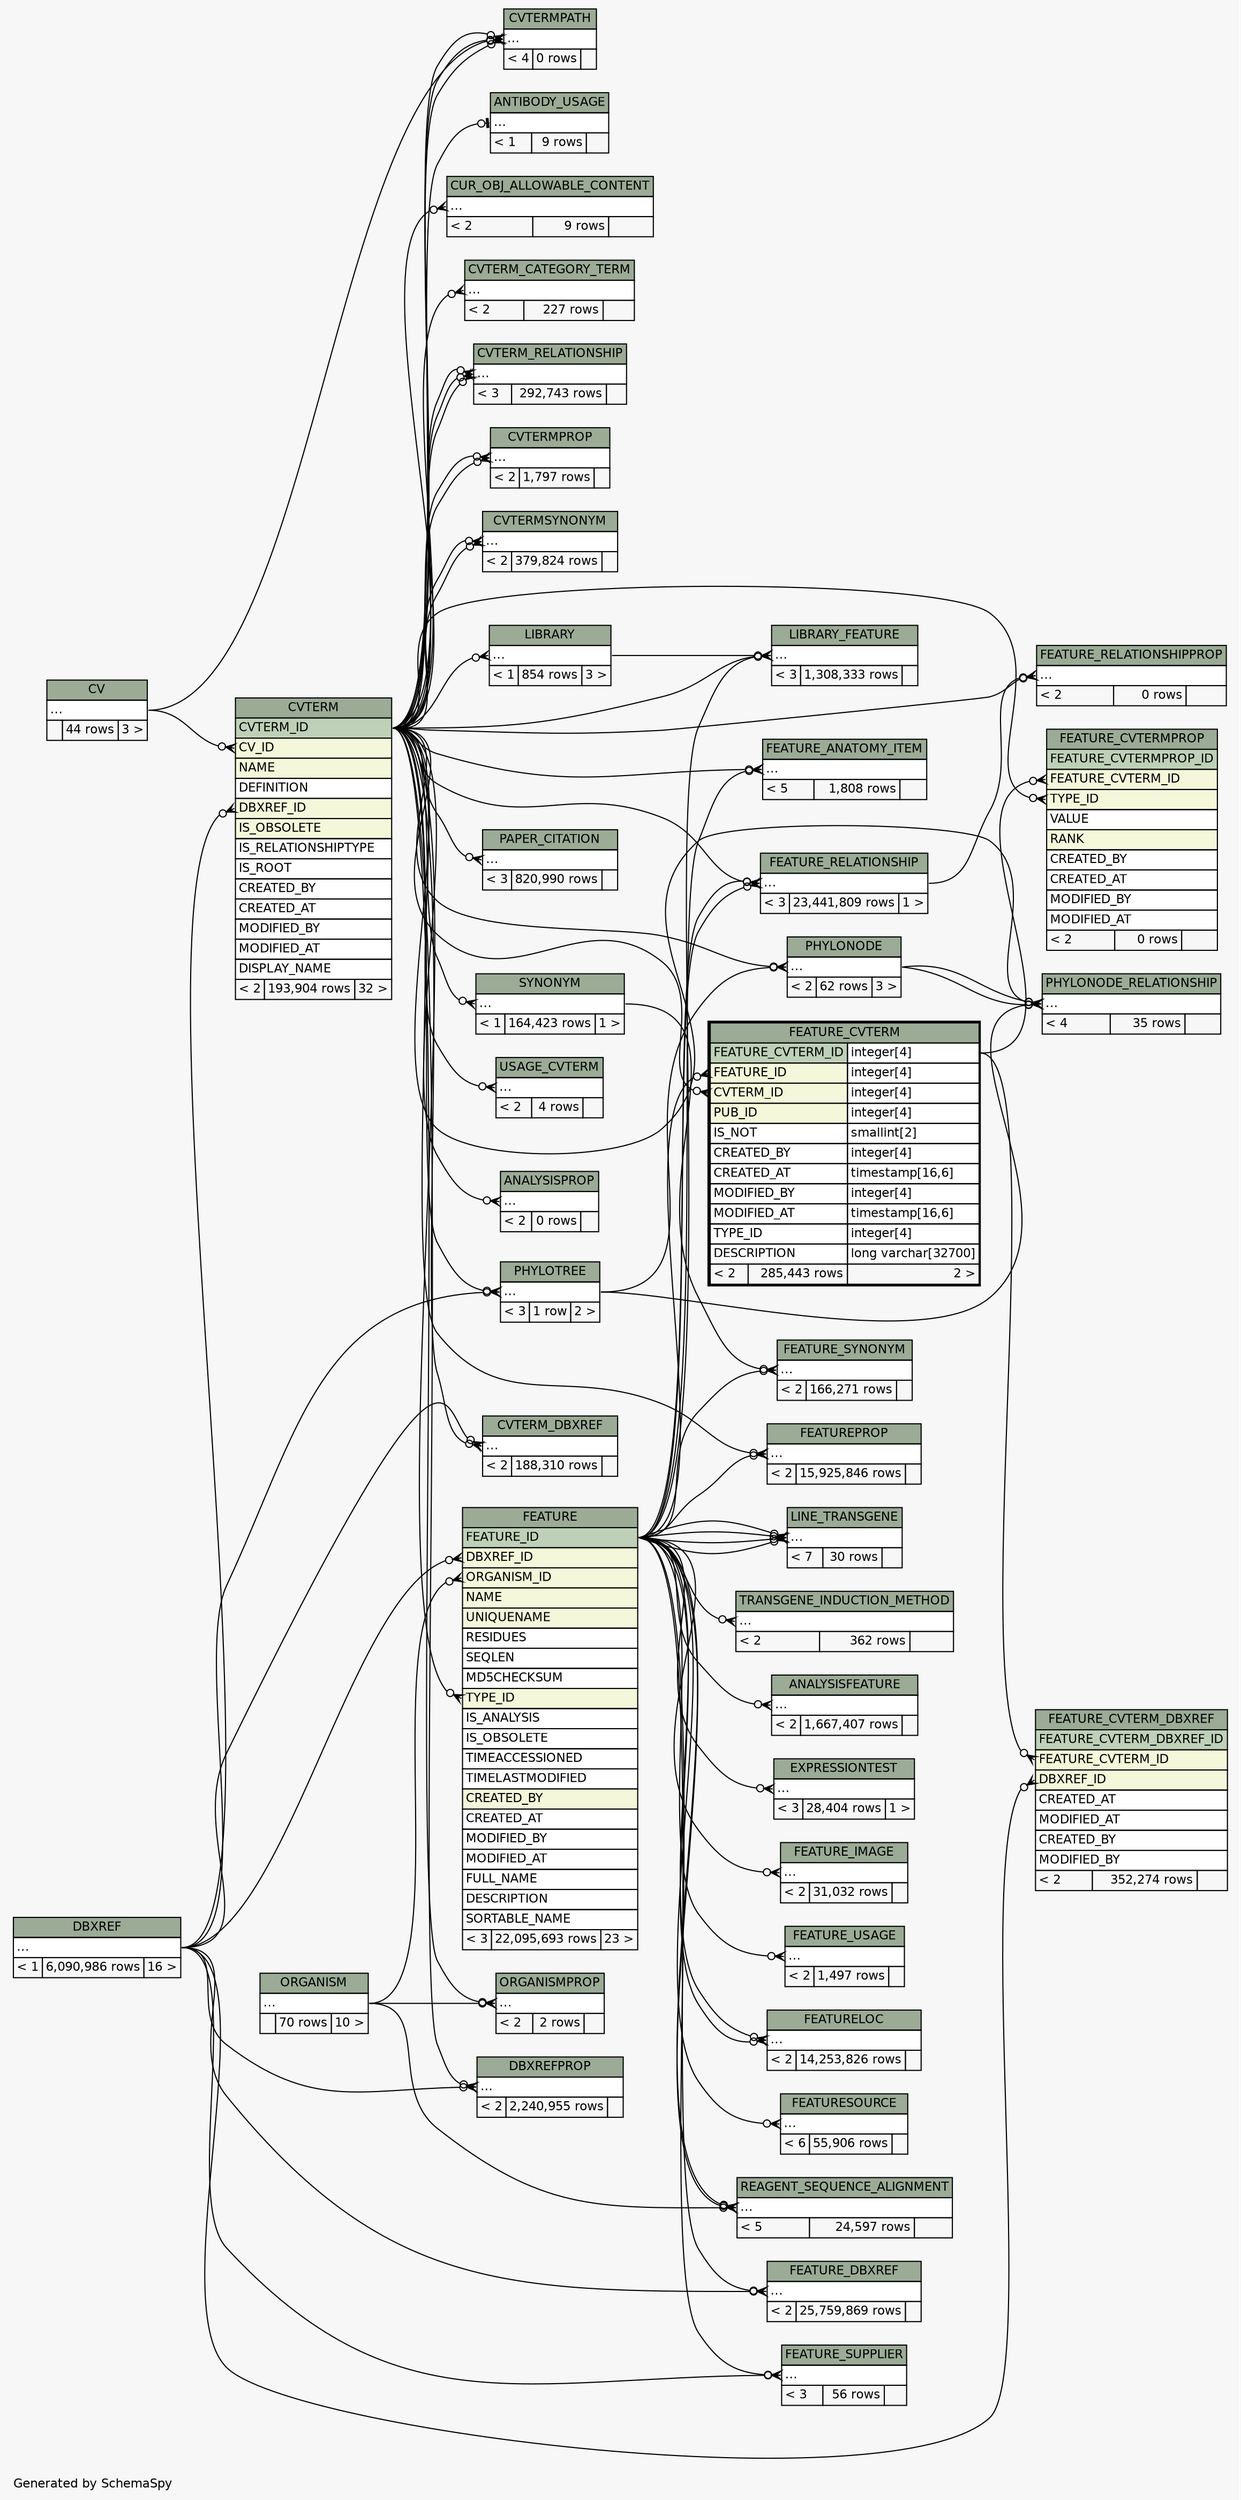 // dot 2.38.0 on Windows 10 10.0
// SchemaSpy rev Unknown
digraph "twoDegreesRelationshipsDiagram" {
  graph [
    rankdir="RL"
    bgcolor="#f7f7f7"
    label="\nGenerated by SchemaSpy"
    labeljust="l"
    nodesep="0.18"
    ranksep="0.46"
    fontname="Helvetica"
    fontsize="11"
  ];
  node [
    fontname="Helvetica"
    fontsize="11"
    shape="plaintext"
  ];
  edge [
    arrowsize="0.8"
  ];
  "ANALYSISFEATURE":"elipses":w -> "FEATURE":"FEATURE_ID":e [arrowhead=none dir=back arrowtail=crowodot];
  "ANALYSISPROP":"elipses":w -> "CVTERM":"CVTERM_ID":e [arrowhead=none dir=back arrowtail=crowodot];
  "ANTIBODY_USAGE":"elipses":w -> "CVTERM":"CVTERM_ID":e [arrowhead=none dir=back arrowtail=teeodot];
  "CUR_OBJ_ALLOWABLE_CONTENT":"elipses":w -> "CVTERM":"CVTERM_ID":e [arrowhead=none dir=back arrowtail=crowodot];
  "CVTERM":"CV_ID":w -> "CV":"elipses":e [arrowhead=none dir=back arrowtail=crowodot];
  "CVTERM":"DBXREF_ID":w -> "DBXREF":"elipses":e [arrowhead=none dir=back arrowtail=crowodot];
  "CVTERM_CATEGORY_TERM":"elipses":w -> "CVTERM":"CVTERM_ID":e [arrowhead=none dir=back arrowtail=crowodot];
  "CVTERM_DBXREF":"elipses":w -> "CVTERM":"CVTERM_ID":e [arrowhead=none dir=back arrowtail=crowodot];
  "CVTERM_DBXREF":"elipses":w -> "DBXREF":"elipses":e [arrowhead=none dir=back arrowtail=crowodot];
  "CVTERM_RELATIONSHIP":"elipses":w -> "CVTERM":"CVTERM_ID":e [arrowhead=none dir=back arrowtail=crowodot];
  "CVTERM_RELATIONSHIP":"elipses":w -> "CVTERM":"CVTERM_ID":e [arrowhead=none dir=back arrowtail=crowodot];
  "CVTERM_RELATIONSHIP":"elipses":w -> "CVTERM":"CVTERM_ID":e [arrowhead=none dir=back arrowtail=crowodot];
  "CVTERMPATH":"elipses":w -> "CV":"elipses":e [arrowhead=none dir=back arrowtail=crowodot];
  "CVTERMPATH":"elipses":w -> "CVTERM":"CVTERM_ID":e [arrowhead=none dir=back arrowtail=crowodot];
  "CVTERMPATH":"elipses":w -> "CVTERM":"CVTERM_ID":e [arrowhead=none dir=back arrowtail=crowodot];
  "CVTERMPATH":"elipses":w -> "CVTERM":"CVTERM_ID":e [arrowhead=none dir=back arrowtail=crowodot];
  "CVTERMPROP":"elipses":w -> "CVTERM":"CVTERM_ID":e [arrowhead=none dir=back arrowtail=crowodot];
  "CVTERMPROP":"elipses":w -> "CVTERM":"CVTERM_ID":e [arrowhead=none dir=back arrowtail=crowodot];
  "CVTERMSYNONYM":"elipses":w -> "CVTERM":"CVTERM_ID":e [arrowhead=none dir=back arrowtail=crowodot];
  "CVTERMSYNONYM":"elipses":w -> "CVTERM":"CVTERM_ID":e [arrowhead=none dir=back arrowtail=crowodot];
  "DBXREFPROP":"elipses":w -> "DBXREF":"elipses":e [arrowhead=none dir=back arrowtail=crowodot];
  "DBXREFPROP":"elipses":w -> "CVTERM":"CVTERM_ID":e [arrowhead=none dir=back arrowtail=crowodot];
  "EXPRESSIONTEST":"elipses":w -> "FEATURE":"FEATURE_ID":e [arrowhead=none dir=back arrowtail=crowodot];
  "FEATURE":"DBXREF_ID":w -> "DBXREF":"elipses":e [arrowhead=none dir=back arrowtail=crowodot];
  "FEATURE":"ORGANISM_ID":w -> "ORGANISM":"elipses":e [arrowhead=none dir=back arrowtail=crowodot];
  "FEATURE":"TYPE_ID":w -> "CVTERM":"CVTERM_ID":e [arrowhead=none dir=back arrowtail=crowodot];
  "FEATURE_ANATOMY_ITEM":"elipses":w -> "FEATURE":"FEATURE_ID":e [arrowhead=none dir=back arrowtail=crowodot];
  "FEATURE_ANATOMY_ITEM":"elipses":w -> "CVTERM":"CVTERM_ID":e [arrowhead=none dir=back arrowtail=crowodot];
  "FEATURE_CVTERM":"CVTERM_ID":w -> "CVTERM":"CVTERM_ID":e [arrowhead=none dir=back arrowtail=crowodot];
  "FEATURE_CVTERM":"FEATURE_ID":w -> "FEATURE":"FEATURE_ID":e [arrowhead=none dir=back arrowtail=crowodot];
  "FEATURE_CVTERM_DBXREF":"DBXREF_ID":w -> "DBXREF":"elipses":e [arrowhead=none dir=back arrowtail=crowodot];
  "FEATURE_CVTERM_DBXREF":"FEATURE_CVTERM_ID":w -> "FEATURE_CVTERM":"FEATURE_CVTERM_ID.type":e [arrowhead=none dir=back arrowtail=crowodot];
  "FEATURE_CVTERMPROP":"FEATURE_CVTERM_ID":w -> "FEATURE_CVTERM":"FEATURE_CVTERM_ID.type":e [arrowhead=none dir=back arrowtail=crowodot];
  "FEATURE_CVTERMPROP":"TYPE_ID":w -> "CVTERM":"CVTERM_ID":e [arrowhead=none dir=back arrowtail=crowodot];
  "FEATURE_DBXREF":"elipses":w -> "DBXREF":"elipses":e [arrowhead=none dir=back arrowtail=crowodot];
  "FEATURE_DBXREF":"elipses":w -> "FEATURE":"FEATURE_ID":e [arrowhead=none dir=back arrowtail=crowodot];
  "FEATURE_IMAGE":"elipses":w -> "FEATURE":"FEATURE_ID":e [arrowhead=none dir=back arrowtail=crowodot];
  "FEATURE_RELATIONSHIP":"elipses":w -> "FEATURE":"FEATURE_ID":e [arrowhead=none dir=back arrowtail=crowodot];
  "FEATURE_RELATIONSHIP":"elipses":w -> "FEATURE":"FEATURE_ID":e [arrowhead=none dir=back arrowtail=crowodot];
  "FEATURE_RELATIONSHIP":"elipses":w -> "CVTERM":"CVTERM_ID":e [arrowhead=none dir=back arrowtail=crowodot];
  "FEATURE_RELATIONSHIPPROP":"elipses":w -> "FEATURE_RELATIONSHIP":"elipses":e [arrowhead=none dir=back arrowtail=crowodot];
  "FEATURE_RELATIONSHIPPROP":"elipses":w -> "CVTERM":"CVTERM_ID":e [arrowhead=none dir=back arrowtail=crowodot];
  "FEATURE_SUPPLIER":"elipses":w -> "DBXREF":"elipses":e [arrowhead=none dir=back arrowtail=crowodot];
  "FEATURE_SUPPLIER":"elipses":w -> "FEATURE":"FEATURE_ID":e [arrowhead=none dir=back arrowtail=crowodot];
  "FEATURE_SYNONYM":"elipses":w -> "FEATURE":"FEATURE_ID":e [arrowhead=none dir=back arrowtail=crowodot];
  "FEATURE_SYNONYM":"elipses":w -> "SYNONYM":"elipses":e [arrowhead=none dir=back arrowtail=crowodot];
  "FEATURE_USAGE":"elipses":w -> "FEATURE":"FEATURE_ID":e [arrowhead=none dir=back arrowtail=crowodot];
  "FEATURELOC":"elipses":w -> "FEATURE":"FEATURE_ID":e [arrowhead=none dir=back arrowtail=crowodot];
  "FEATURELOC":"elipses":w -> "FEATURE":"FEATURE_ID":e [arrowhead=none dir=back arrowtail=crowodot];
  "FEATUREPROP":"elipses":w -> "FEATURE":"FEATURE_ID":e [arrowhead=none dir=back arrowtail=crowodot];
  "FEATUREPROP":"elipses":w -> "CVTERM":"CVTERM_ID":e [arrowhead=none dir=back arrowtail=crowodot];
  "FEATURESOURCE":"elipses":w -> "FEATURE":"FEATURE_ID":e [arrowhead=none dir=back arrowtail=crowodot];
  "LIBRARY":"elipses":w -> "CVTERM":"CVTERM_ID":e [arrowhead=none dir=back arrowtail=crowodot];
  "LIBRARY_FEATURE":"elipses":w -> "FEATURE":"FEATURE_ID":e [arrowhead=none dir=back arrowtail=crowodot];
  "LIBRARY_FEATURE":"elipses":w -> "LIBRARY":"elipses":e [arrowhead=none dir=back arrowtail=crowodot];
  "LIBRARY_FEATURE":"elipses":w -> "CVTERM":"CVTERM_ID":e [arrowhead=none dir=back arrowtail=crowodot];
  "LINE_TRANSGENE":"elipses":w -> "FEATURE":"FEATURE_ID":e [arrowhead=none dir=back arrowtail=crowodot];
  "LINE_TRANSGENE":"elipses":w -> "FEATURE":"FEATURE_ID":e [arrowhead=none dir=back arrowtail=crowodot];
  "LINE_TRANSGENE":"elipses":w -> "FEATURE":"FEATURE_ID":e [arrowhead=none dir=back arrowtail=crowodot];
  "LINE_TRANSGENE":"elipses":w -> "FEATURE":"FEATURE_ID":e [arrowhead=none dir=back arrowtail=crowodot];
  "ORGANISMPROP":"elipses":w -> "ORGANISM":"elipses":e [arrowhead=none dir=back arrowtail=crowodot];
  "ORGANISMPROP":"elipses":w -> "CVTERM":"CVTERM_ID":e [arrowhead=none dir=back arrowtail=crowodot];
  "PAPER_CITATION":"elipses":w -> "CVTERM":"CVTERM_ID":e [arrowhead=none dir=back arrowtail=crowodot];
  "PHYLONODE":"elipses":w -> "PHYLOTREE":"elipses":e [arrowhead=none dir=back arrowtail=crowodot];
  "PHYLONODE":"elipses":w -> "CVTERM":"CVTERM_ID":e [arrowhead=none dir=back arrowtail=crowodot];
  "PHYLONODE_RELATIONSHIP":"elipses":w -> "PHYLONODE":"elipses":e [arrowhead=none dir=back arrowtail=crowodot];
  "PHYLONODE_RELATIONSHIP":"elipses":w -> "PHYLOTREE":"elipses":e [arrowhead=none dir=back arrowtail=crowodot];
  "PHYLONODE_RELATIONSHIP":"elipses":w -> "PHYLONODE":"elipses":e [arrowhead=none dir=back arrowtail=crowodot];
  "PHYLONODE_RELATIONSHIP":"elipses":w -> "CVTERM":"CVTERM_ID":e [arrowhead=none dir=back arrowtail=crowodot];
  "PHYLOTREE":"elipses":w -> "DBXREF":"elipses":e [arrowhead=none dir=back arrowtail=crowodot];
  "PHYLOTREE":"elipses":w -> "CVTERM":"CVTERM_ID":e [arrowhead=none dir=back arrowtail=crowodot];
  "REAGENT_SEQUENCE_ALIGNMENT":"elipses":w -> "FEATURE":"FEATURE_ID":e [arrowhead=none dir=back arrowtail=crowodot];
  "REAGENT_SEQUENCE_ALIGNMENT":"elipses":w -> "FEATURE":"FEATURE_ID":e [arrowhead=none dir=back arrowtail=crowodot];
  "REAGENT_SEQUENCE_ALIGNMENT":"elipses":w -> "ORGANISM":"elipses":e [arrowhead=none dir=back arrowtail=crowodot];
  "SYNONYM":"elipses":w -> "CVTERM":"CVTERM_ID":e [arrowhead=none dir=back arrowtail=crowodot];
  "TRANSGENE_INDUCTION_METHOD":"elipses":w -> "FEATURE":"FEATURE_ID":e [arrowhead=none dir=back arrowtail=crowodot];
  "USAGE_CVTERM":"elipses":w -> "CVTERM":"CVTERM_ID":e [arrowhead=none dir=back arrowtail=crowodot];
  "ANALYSISFEATURE" [
    label=<
    <TABLE BORDER="0" CELLBORDER="1" CELLSPACING="0" BGCOLOR="#ffffff">
      <TR><TD COLSPAN="3" BGCOLOR="#9bab96" ALIGN="CENTER">ANALYSISFEATURE</TD></TR>
      <TR><TD PORT="elipses" COLSPAN="3" ALIGN="LEFT">...</TD></TR>
      <TR><TD ALIGN="LEFT" BGCOLOR="#f7f7f7">&lt; 2</TD><TD ALIGN="RIGHT" BGCOLOR="#f7f7f7">1,667,407 rows</TD><TD ALIGN="RIGHT" BGCOLOR="#f7f7f7">  </TD></TR>
    </TABLE>>
    URL="ANALYSISFEATURE.html"
    tooltip="ANALYSISFEATURE"
  ];
  "ANALYSISPROP" [
    label=<
    <TABLE BORDER="0" CELLBORDER="1" CELLSPACING="0" BGCOLOR="#ffffff">
      <TR><TD COLSPAN="3" BGCOLOR="#9bab96" ALIGN="CENTER">ANALYSISPROP</TD></TR>
      <TR><TD PORT="elipses" COLSPAN="3" ALIGN="LEFT">...</TD></TR>
      <TR><TD ALIGN="LEFT" BGCOLOR="#f7f7f7">&lt; 2</TD><TD ALIGN="RIGHT" BGCOLOR="#f7f7f7">0 rows</TD><TD ALIGN="RIGHT" BGCOLOR="#f7f7f7">  </TD></TR>
    </TABLE>>
    URL="ANALYSISPROP.html"
    tooltip="ANALYSISPROP"
  ];
  "ANTIBODY_USAGE" [
    label=<
    <TABLE BORDER="0" CELLBORDER="1" CELLSPACING="0" BGCOLOR="#ffffff">
      <TR><TD COLSPAN="3" BGCOLOR="#9bab96" ALIGN="CENTER">ANTIBODY_USAGE</TD></TR>
      <TR><TD PORT="elipses" COLSPAN="3" ALIGN="LEFT">...</TD></TR>
      <TR><TD ALIGN="LEFT" BGCOLOR="#f7f7f7">&lt; 1</TD><TD ALIGN="RIGHT" BGCOLOR="#f7f7f7">9 rows</TD><TD ALIGN="RIGHT" BGCOLOR="#f7f7f7">  </TD></TR>
    </TABLE>>
    URL="ANTIBODY_USAGE.html"
    tooltip="ANTIBODY_USAGE"
  ];
  "CUR_OBJ_ALLOWABLE_CONTENT" [
    label=<
    <TABLE BORDER="0" CELLBORDER="1" CELLSPACING="0" BGCOLOR="#ffffff">
      <TR><TD COLSPAN="3" BGCOLOR="#9bab96" ALIGN="CENTER">CUR_OBJ_ALLOWABLE_CONTENT</TD></TR>
      <TR><TD PORT="elipses" COLSPAN="3" ALIGN="LEFT">...</TD></TR>
      <TR><TD ALIGN="LEFT" BGCOLOR="#f7f7f7">&lt; 2</TD><TD ALIGN="RIGHT" BGCOLOR="#f7f7f7">9 rows</TD><TD ALIGN="RIGHT" BGCOLOR="#f7f7f7">  </TD></TR>
    </TABLE>>
    URL="CUR_OBJ_ALLOWABLE_CONTENT.html"
    tooltip="CUR_OBJ_ALLOWABLE_CONTENT"
  ];
  "CV" [
    label=<
    <TABLE BORDER="0" CELLBORDER="1" CELLSPACING="0" BGCOLOR="#ffffff">
      <TR><TD COLSPAN="3" BGCOLOR="#9bab96" ALIGN="CENTER">CV</TD></TR>
      <TR><TD PORT="elipses" COLSPAN="3" ALIGN="LEFT">...</TD></TR>
      <TR><TD ALIGN="LEFT" BGCOLOR="#f7f7f7">  </TD><TD ALIGN="RIGHT" BGCOLOR="#f7f7f7">44 rows</TD><TD ALIGN="RIGHT" BGCOLOR="#f7f7f7">3 &gt;</TD></TR>
    </TABLE>>
    URL="CV.html"
    tooltip="CV"
  ];
  "CVTERM" [
    label=<
    <TABLE BORDER="0" CELLBORDER="1" CELLSPACING="0" BGCOLOR="#ffffff">
      <TR><TD COLSPAN="3" BGCOLOR="#9bab96" ALIGN="CENTER">CVTERM</TD></TR>
      <TR><TD PORT="CVTERM_ID" COLSPAN="3" BGCOLOR="#bed1b8" ALIGN="LEFT">CVTERM_ID</TD></TR>
      <TR><TD PORT="CV_ID" COLSPAN="3" BGCOLOR="#f4f7da" ALIGN="LEFT">CV_ID</TD></TR>
      <TR><TD PORT="NAME" COLSPAN="3" BGCOLOR="#f4f7da" ALIGN="LEFT">NAME</TD></TR>
      <TR><TD PORT="DEFINITION" COLSPAN="3" ALIGN="LEFT">DEFINITION</TD></TR>
      <TR><TD PORT="DBXREF_ID" COLSPAN="3" BGCOLOR="#f4f7da" ALIGN="LEFT">DBXREF_ID</TD></TR>
      <TR><TD PORT="IS_OBSOLETE" COLSPAN="3" BGCOLOR="#f4f7da" ALIGN="LEFT">IS_OBSOLETE</TD></TR>
      <TR><TD PORT="IS_RELATIONSHIPTYPE" COLSPAN="3" ALIGN="LEFT">IS_RELATIONSHIPTYPE</TD></TR>
      <TR><TD PORT="IS_ROOT" COLSPAN="3" ALIGN="LEFT">IS_ROOT</TD></TR>
      <TR><TD PORT="CREATED_BY" COLSPAN="3" ALIGN="LEFT">CREATED_BY</TD></TR>
      <TR><TD PORT="CREATED_AT" COLSPAN="3" ALIGN="LEFT">CREATED_AT</TD></TR>
      <TR><TD PORT="MODIFIED_BY" COLSPAN="3" ALIGN="LEFT">MODIFIED_BY</TD></TR>
      <TR><TD PORT="MODIFIED_AT" COLSPAN="3" ALIGN="LEFT">MODIFIED_AT</TD></TR>
      <TR><TD PORT="DISPLAY_NAME" COLSPAN="3" ALIGN="LEFT">DISPLAY_NAME</TD></TR>
      <TR><TD ALIGN="LEFT" BGCOLOR="#f7f7f7">&lt; 2</TD><TD ALIGN="RIGHT" BGCOLOR="#f7f7f7">193,904 rows</TD><TD ALIGN="RIGHT" BGCOLOR="#f7f7f7">32 &gt;</TD></TR>
    </TABLE>>
    URL="CVTERM.html"
    tooltip="CVTERM"
  ];
  "CVTERM_CATEGORY_TERM" [
    label=<
    <TABLE BORDER="0" CELLBORDER="1" CELLSPACING="0" BGCOLOR="#ffffff">
      <TR><TD COLSPAN="3" BGCOLOR="#9bab96" ALIGN="CENTER">CVTERM_CATEGORY_TERM</TD></TR>
      <TR><TD PORT="elipses" COLSPAN="3" ALIGN="LEFT">...</TD></TR>
      <TR><TD ALIGN="LEFT" BGCOLOR="#f7f7f7">&lt; 2</TD><TD ALIGN="RIGHT" BGCOLOR="#f7f7f7">227 rows</TD><TD ALIGN="RIGHT" BGCOLOR="#f7f7f7">  </TD></TR>
    </TABLE>>
    URL="CVTERM_CATEGORY_TERM.html"
    tooltip="CVTERM_CATEGORY_TERM"
  ];
  "CVTERM_DBXREF" [
    label=<
    <TABLE BORDER="0" CELLBORDER="1" CELLSPACING="0" BGCOLOR="#ffffff">
      <TR><TD COLSPAN="3" BGCOLOR="#9bab96" ALIGN="CENTER">CVTERM_DBXREF</TD></TR>
      <TR><TD PORT="elipses" COLSPAN="3" ALIGN="LEFT">...</TD></TR>
      <TR><TD ALIGN="LEFT" BGCOLOR="#f7f7f7">&lt; 2</TD><TD ALIGN="RIGHT" BGCOLOR="#f7f7f7">188,310 rows</TD><TD ALIGN="RIGHT" BGCOLOR="#f7f7f7">  </TD></TR>
    </TABLE>>
    URL="CVTERM_DBXREF.html"
    tooltip="CVTERM_DBXREF"
  ];
  "CVTERM_RELATIONSHIP" [
    label=<
    <TABLE BORDER="0" CELLBORDER="1" CELLSPACING="0" BGCOLOR="#ffffff">
      <TR><TD COLSPAN="3" BGCOLOR="#9bab96" ALIGN="CENTER">CVTERM_RELATIONSHIP</TD></TR>
      <TR><TD PORT="elipses" COLSPAN="3" ALIGN="LEFT">...</TD></TR>
      <TR><TD ALIGN="LEFT" BGCOLOR="#f7f7f7">&lt; 3</TD><TD ALIGN="RIGHT" BGCOLOR="#f7f7f7">292,743 rows</TD><TD ALIGN="RIGHT" BGCOLOR="#f7f7f7">  </TD></TR>
    </TABLE>>
    URL="CVTERM_RELATIONSHIP.html"
    tooltip="CVTERM_RELATIONSHIP"
  ];
  "CVTERMPATH" [
    label=<
    <TABLE BORDER="0" CELLBORDER="1" CELLSPACING="0" BGCOLOR="#ffffff">
      <TR><TD COLSPAN="3" BGCOLOR="#9bab96" ALIGN="CENTER">CVTERMPATH</TD></TR>
      <TR><TD PORT="elipses" COLSPAN="3" ALIGN="LEFT">...</TD></TR>
      <TR><TD ALIGN="LEFT" BGCOLOR="#f7f7f7">&lt; 4</TD><TD ALIGN="RIGHT" BGCOLOR="#f7f7f7">0 rows</TD><TD ALIGN="RIGHT" BGCOLOR="#f7f7f7">  </TD></TR>
    </TABLE>>
    URL="CVTERMPATH.html"
    tooltip="CVTERMPATH"
  ];
  "CVTERMPROP" [
    label=<
    <TABLE BORDER="0" CELLBORDER="1" CELLSPACING="0" BGCOLOR="#ffffff">
      <TR><TD COLSPAN="3" BGCOLOR="#9bab96" ALIGN="CENTER">CVTERMPROP</TD></TR>
      <TR><TD PORT="elipses" COLSPAN="3" ALIGN="LEFT">...</TD></TR>
      <TR><TD ALIGN="LEFT" BGCOLOR="#f7f7f7">&lt; 2</TD><TD ALIGN="RIGHT" BGCOLOR="#f7f7f7">1,797 rows</TD><TD ALIGN="RIGHT" BGCOLOR="#f7f7f7">  </TD></TR>
    </TABLE>>
    URL="CVTERMPROP.html"
    tooltip="CVTERMPROP"
  ];
  "CVTERMSYNONYM" [
    label=<
    <TABLE BORDER="0" CELLBORDER="1" CELLSPACING="0" BGCOLOR="#ffffff">
      <TR><TD COLSPAN="3" BGCOLOR="#9bab96" ALIGN="CENTER">CVTERMSYNONYM</TD></TR>
      <TR><TD PORT="elipses" COLSPAN="3" ALIGN="LEFT">...</TD></TR>
      <TR><TD ALIGN="LEFT" BGCOLOR="#f7f7f7">&lt; 2</TD><TD ALIGN="RIGHT" BGCOLOR="#f7f7f7">379,824 rows</TD><TD ALIGN="RIGHT" BGCOLOR="#f7f7f7">  </TD></TR>
    </TABLE>>
    URL="CVTERMSYNONYM.html"
    tooltip="CVTERMSYNONYM"
  ];
  "DBXREF" [
    label=<
    <TABLE BORDER="0" CELLBORDER="1" CELLSPACING="0" BGCOLOR="#ffffff">
      <TR><TD COLSPAN="3" BGCOLOR="#9bab96" ALIGN="CENTER">DBXREF</TD></TR>
      <TR><TD PORT="elipses" COLSPAN="3" ALIGN="LEFT">...</TD></TR>
      <TR><TD ALIGN="LEFT" BGCOLOR="#f7f7f7">&lt; 1</TD><TD ALIGN="RIGHT" BGCOLOR="#f7f7f7">6,090,986 rows</TD><TD ALIGN="RIGHT" BGCOLOR="#f7f7f7">16 &gt;</TD></TR>
    </TABLE>>
    URL="DBXREF.html"
    tooltip="DBXREF"
  ];
  "DBXREFPROP" [
    label=<
    <TABLE BORDER="0" CELLBORDER="1" CELLSPACING="0" BGCOLOR="#ffffff">
      <TR><TD COLSPAN="3" BGCOLOR="#9bab96" ALIGN="CENTER">DBXREFPROP</TD></TR>
      <TR><TD PORT="elipses" COLSPAN="3" ALIGN="LEFT">...</TD></TR>
      <TR><TD ALIGN="LEFT" BGCOLOR="#f7f7f7">&lt; 2</TD><TD ALIGN="RIGHT" BGCOLOR="#f7f7f7">2,240,955 rows</TD><TD ALIGN="RIGHT" BGCOLOR="#f7f7f7">  </TD></TR>
    </TABLE>>
    URL="DBXREFPROP.html"
    tooltip="DBXREFPROP"
  ];
  "EXPRESSIONTEST" [
    label=<
    <TABLE BORDER="0" CELLBORDER="1" CELLSPACING="0" BGCOLOR="#ffffff">
      <TR><TD COLSPAN="3" BGCOLOR="#9bab96" ALIGN="CENTER">EXPRESSIONTEST</TD></TR>
      <TR><TD PORT="elipses" COLSPAN="3" ALIGN="LEFT">...</TD></TR>
      <TR><TD ALIGN="LEFT" BGCOLOR="#f7f7f7">&lt; 3</TD><TD ALIGN="RIGHT" BGCOLOR="#f7f7f7">28,404 rows</TD><TD ALIGN="RIGHT" BGCOLOR="#f7f7f7">1 &gt;</TD></TR>
    </TABLE>>
    URL="EXPRESSIONTEST.html"
    tooltip="EXPRESSIONTEST"
  ];
  "FEATURE" [
    label=<
    <TABLE BORDER="0" CELLBORDER="1" CELLSPACING="0" BGCOLOR="#ffffff">
      <TR><TD COLSPAN="3" BGCOLOR="#9bab96" ALIGN="CENTER">FEATURE</TD></TR>
      <TR><TD PORT="FEATURE_ID" COLSPAN="3" BGCOLOR="#bed1b8" ALIGN="LEFT">FEATURE_ID</TD></TR>
      <TR><TD PORT="DBXREF_ID" COLSPAN="3" BGCOLOR="#f4f7da" ALIGN="LEFT">DBXREF_ID</TD></TR>
      <TR><TD PORT="ORGANISM_ID" COLSPAN="3" BGCOLOR="#f4f7da" ALIGN="LEFT">ORGANISM_ID</TD></TR>
      <TR><TD PORT="NAME" COLSPAN="3" BGCOLOR="#f4f7da" ALIGN="LEFT">NAME</TD></TR>
      <TR><TD PORT="UNIQUENAME" COLSPAN="3" BGCOLOR="#f4f7da" ALIGN="LEFT">UNIQUENAME</TD></TR>
      <TR><TD PORT="RESIDUES" COLSPAN="3" ALIGN="LEFT">RESIDUES</TD></TR>
      <TR><TD PORT="SEQLEN" COLSPAN="3" ALIGN="LEFT">SEQLEN</TD></TR>
      <TR><TD PORT="MD5CHECKSUM" COLSPAN="3" ALIGN="LEFT">MD5CHECKSUM</TD></TR>
      <TR><TD PORT="TYPE_ID" COLSPAN="3" BGCOLOR="#f4f7da" ALIGN="LEFT">TYPE_ID</TD></TR>
      <TR><TD PORT="IS_ANALYSIS" COLSPAN="3" ALIGN="LEFT">IS_ANALYSIS</TD></TR>
      <TR><TD PORT="IS_OBSOLETE" COLSPAN="3" ALIGN="LEFT">IS_OBSOLETE</TD></TR>
      <TR><TD PORT="TIMEACCESSIONED" COLSPAN="3" ALIGN="LEFT">TIMEACCESSIONED</TD></TR>
      <TR><TD PORT="TIMELASTMODIFIED" COLSPAN="3" ALIGN="LEFT">TIMELASTMODIFIED</TD></TR>
      <TR><TD PORT="CREATED_BY" COLSPAN="3" BGCOLOR="#f4f7da" ALIGN="LEFT">CREATED_BY</TD></TR>
      <TR><TD PORT="CREATED_AT" COLSPAN="3" ALIGN="LEFT">CREATED_AT</TD></TR>
      <TR><TD PORT="MODIFIED_BY" COLSPAN="3" ALIGN="LEFT">MODIFIED_BY</TD></TR>
      <TR><TD PORT="MODIFIED_AT" COLSPAN="3" ALIGN="LEFT">MODIFIED_AT</TD></TR>
      <TR><TD PORT="FULL_NAME" COLSPAN="3" ALIGN="LEFT">FULL_NAME</TD></TR>
      <TR><TD PORT="DESCRIPTION" COLSPAN="3" ALIGN="LEFT">DESCRIPTION</TD></TR>
      <TR><TD PORT="SORTABLE_NAME" COLSPAN="3" ALIGN="LEFT">SORTABLE_NAME</TD></TR>
      <TR><TD ALIGN="LEFT" BGCOLOR="#f7f7f7">&lt; 3</TD><TD ALIGN="RIGHT" BGCOLOR="#f7f7f7">22,095,693 rows</TD><TD ALIGN="RIGHT" BGCOLOR="#f7f7f7">23 &gt;</TD></TR>
    </TABLE>>
    URL="FEATURE.html"
    tooltip="FEATURE"
  ];
  "FEATURE_ANATOMY_ITEM" [
    label=<
    <TABLE BORDER="0" CELLBORDER="1" CELLSPACING="0" BGCOLOR="#ffffff">
      <TR><TD COLSPAN="3" BGCOLOR="#9bab96" ALIGN="CENTER">FEATURE_ANATOMY_ITEM</TD></TR>
      <TR><TD PORT="elipses" COLSPAN="3" ALIGN="LEFT">...</TD></TR>
      <TR><TD ALIGN="LEFT" BGCOLOR="#f7f7f7">&lt; 5</TD><TD ALIGN="RIGHT" BGCOLOR="#f7f7f7">1,808 rows</TD><TD ALIGN="RIGHT" BGCOLOR="#f7f7f7">  </TD></TR>
    </TABLE>>
    URL="FEATURE_ANATOMY_ITEM.html"
    tooltip="FEATURE_ANATOMY_ITEM"
  ];
  "FEATURE_CVTERM" [
    label=<
    <TABLE BORDER="2" CELLBORDER="1" CELLSPACING="0" BGCOLOR="#ffffff">
      <TR><TD COLSPAN="3" BGCOLOR="#9bab96" ALIGN="CENTER">FEATURE_CVTERM</TD></TR>
      <TR><TD PORT="FEATURE_CVTERM_ID" COLSPAN="2" BGCOLOR="#bed1b8" ALIGN="LEFT">FEATURE_CVTERM_ID</TD><TD PORT="FEATURE_CVTERM_ID.type" ALIGN="LEFT">integer[4]</TD></TR>
      <TR><TD PORT="FEATURE_ID" COLSPAN="2" BGCOLOR="#f4f7da" ALIGN="LEFT">FEATURE_ID</TD><TD PORT="FEATURE_ID.type" ALIGN="LEFT">integer[4]</TD></TR>
      <TR><TD PORT="CVTERM_ID" COLSPAN="2" BGCOLOR="#f4f7da" ALIGN="LEFT">CVTERM_ID</TD><TD PORT="CVTERM_ID.type" ALIGN="LEFT">integer[4]</TD></TR>
      <TR><TD PORT="PUB_ID" COLSPAN="2" BGCOLOR="#f4f7da" ALIGN="LEFT">PUB_ID</TD><TD PORT="PUB_ID.type" ALIGN="LEFT">integer[4]</TD></TR>
      <TR><TD PORT="IS_NOT" COLSPAN="2" ALIGN="LEFT">IS_NOT</TD><TD PORT="IS_NOT.type" ALIGN="LEFT">smallint[2]</TD></TR>
      <TR><TD PORT="CREATED_BY" COLSPAN="2" ALIGN="LEFT">CREATED_BY</TD><TD PORT="CREATED_BY.type" ALIGN="LEFT">integer[4]</TD></TR>
      <TR><TD PORT="CREATED_AT" COLSPAN="2" ALIGN="LEFT">CREATED_AT</TD><TD PORT="CREATED_AT.type" ALIGN="LEFT">timestamp[16,6]</TD></TR>
      <TR><TD PORT="MODIFIED_BY" COLSPAN="2" ALIGN="LEFT">MODIFIED_BY</TD><TD PORT="MODIFIED_BY.type" ALIGN="LEFT">integer[4]</TD></TR>
      <TR><TD PORT="MODIFIED_AT" COLSPAN="2" ALIGN="LEFT">MODIFIED_AT</TD><TD PORT="MODIFIED_AT.type" ALIGN="LEFT">timestamp[16,6]</TD></TR>
      <TR><TD PORT="TYPE_ID" COLSPAN="2" ALIGN="LEFT">TYPE_ID</TD><TD PORT="TYPE_ID.type" ALIGN="LEFT">integer[4]</TD></TR>
      <TR><TD PORT="DESCRIPTION" COLSPAN="2" ALIGN="LEFT">DESCRIPTION</TD><TD PORT="DESCRIPTION.type" ALIGN="LEFT">long varchar[32700]</TD></TR>
      <TR><TD ALIGN="LEFT" BGCOLOR="#f7f7f7">&lt; 2</TD><TD ALIGN="RIGHT" BGCOLOR="#f7f7f7">285,443 rows</TD><TD ALIGN="RIGHT" BGCOLOR="#f7f7f7">2 &gt;</TD></TR>
    </TABLE>>
    URL="FEATURE_CVTERM.html"
    tooltip="FEATURE_CVTERM"
  ];
  "FEATURE_CVTERM_DBXREF" [
    label=<
    <TABLE BORDER="0" CELLBORDER="1" CELLSPACING="0" BGCOLOR="#ffffff">
      <TR><TD COLSPAN="3" BGCOLOR="#9bab96" ALIGN="CENTER">FEATURE_CVTERM_DBXREF</TD></TR>
      <TR><TD PORT="FEATURE_CVTERM_DBXREF_ID" COLSPAN="3" BGCOLOR="#bed1b8" ALIGN="LEFT">FEATURE_CVTERM_DBXREF_ID</TD></TR>
      <TR><TD PORT="FEATURE_CVTERM_ID" COLSPAN="3" BGCOLOR="#f4f7da" ALIGN="LEFT">FEATURE_CVTERM_ID</TD></TR>
      <TR><TD PORT="DBXREF_ID" COLSPAN="3" BGCOLOR="#f4f7da" ALIGN="LEFT">DBXREF_ID</TD></TR>
      <TR><TD PORT="CREATED_AT" COLSPAN="3" ALIGN="LEFT">CREATED_AT</TD></TR>
      <TR><TD PORT="MODIFIED_AT" COLSPAN="3" ALIGN="LEFT">MODIFIED_AT</TD></TR>
      <TR><TD PORT="CREATED_BY" COLSPAN="3" ALIGN="LEFT">CREATED_BY</TD></TR>
      <TR><TD PORT="MODIFIED_BY" COLSPAN="3" ALIGN="LEFT">MODIFIED_BY</TD></TR>
      <TR><TD ALIGN="LEFT" BGCOLOR="#f7f7f7">&lt; 2</TD><TD ALIGN="RIGHT" BGCOLOR="#f7f7f7">352,274 rows</TD><TD ALIGN="RIGHT" BGCOLOR="#f7f7f7">  </TD></TR>
    </TABLE>>
    URL="FEATURE_CVTERM_DBXREF.html"
    tooltip="FEATURE_CVTERM_DBXREF"
  ];
  "FEATURE_CVTERMPROP" [
    label=<
    <TABLE BORDER="0" CELLBORDER="1" CELLSPACING="0" BGCOLOR="#ffffff">
      <TR><TD COLSPAN="3" BGCOLOR="#9bab96" ALIGN="CENTER">FEATURE_CVTERMPROP</TD></TR>
      <TR><TD PORT="FEATURE_CVTERMPROP_ID" COLSPAN="3" BGCOLOR="#bed1b8" ALIGN="LEFT">FEATURE_CVTERMPROP_ID</TD></TR>
      <TR><TD PORT="FEATURE_CVTERM_ID" COLSPAN="3" BGCOLOR="#f4f7da" ALIGN="LEFT">FEATURE_CVTERM_ID</TD></TR>
      <TR><TD PORT="TYPE_ID" COLSPAN="3" BGCOLOR="#f4f7da" ALIGN="LEFT">TYPE_ID</TD></TR>
      <TR><TD PORT="VALUE" COLSPAN="3" ALIGN="LEFT">VALUE</TD></TR>
      <TR><TD PORT="RANK" COLSPAN="3" BGCOLOR="#f4f7da" ALIGN="LEFT">RANK</TD></TR>
      <TR><TD PORT="CREATED_BY" COLSPAN="3" ALIGN="LEFT">CREATED_BY</TD></TR>
      <TR><TD PORT="CREATED_AT" COLSPAN="3" ALIGN="LEFT">CREATED_AT</TD></TR>
      <TR><TD PORT="MODIFIED_BY" COLSPAN="3" ALIGN="LEFT">MODIFIED_BY</TD></TR>
      <TR><TD PORT="MODIFIED_AT" COLSPAN="3" ALIGN="LEFT">MODIFIED_AT</TD></TR>
      <TR><TD ALIGN="LEFT" BGCOLOR="#f7f7f7">&lt; 2</TD><TD ALIGN="RIGHT" BGCOLOR="#f7f7f7">0 rows</TD><TD ALIGN="RIGHT" BGCOLOR="#f7f7f7">  </TD></TR>
    </TABLE>>
    URL="FEATURE_CVTERMPROP.html"
    tooltip="FEATURE_CVTERMPROP"
  ];
  "FEATURE_DBXREF" [
    label=<
    <TABLE BORDER="0" CELLBORDER="1" CELLSPACING="0" BGCOLOR="#ffffff">
      <TR><TD COLSPAN="3" BGCOLOR="#9bab96" ALIGN="CENTER">FEATURE_DBXREF</TD></TR>
      <TR><TD PORT="elipses" COLSPAN="3" ALIGN="LEFT">...</TD></TR>
      <TR><TD ALIGN="LEFT" BGCOLOR="#f7f7f7">&lt; 2</TD><TD ALIGN="RIGHT" BGCOLOR="#f7f7f7">25,759,869 rows</TD><TD ALIGN="RIGHT" BGCOLOR="#f7f7f7">  </TD></TR>
    </TABLE>>
    URL="FEATURE_DBXREF.html"
    tooltip="FEATURE_DBXREF"
  ];
  "FEATURE_IMAGE" [
    label=<
    <TABLE BORDER="0" CELLBORDER="1" CELLSPACING="0" BGCOLOR="#ffffff">
      <TR><TD COLSPAN="3" BGCOLOR="#9bab96" ALIGN="CENTER">FEATURE_IMAGE</TD></TR>
      <TR><TD PORT="elipses" COLSPAN="3" ALIGN="LEFT">...</TD></TR>
      <TR><TD ALIGN="LEFT" BGCOLOR="#f7f7f7">&lt; 2</TD><TD ALIGN="RIGHT" BGCOLOR="#f7f7f7">31,032 rows</TD><TD ALIGN="RIGHT" BGCOLOR="#f7f7f7">  </TD></TR>
    </TABLE>>
    URL="FEATURE_IMAGE.html"
    tooltip="FEATURE_IMAGE"
  ];
  "FEATURE_RELATIONSHIP" [
    label=<
    <TABLE BORDER="0" CELLBORDER="1" CELLSPACING="0" BGCOLOR="#ffffff">
      <TR><TD COLSPAN="3" BGCOLOR="#9bab96" ALIGN="CENTER">FEATURE_RELATIONSHIP</TD></TR>
      <TR><TD PORT="elipses" COLSPAN="3" ALIGN="LEFT">...</TD></TR>
      <TR><TD ALIGN="LEFT" BGCOLOR="#f7f7f7">&lt; 3</TD><TD ALIGN="RIGHT" BGCOLOR="#f7f7f7">23,441,809 rows</TD><TD ALIGN="RIGHT" BGCOLOR="#f7f7f7">1 &gt;</TD></TR>
    </TABLE>>
    URL="FEATURE_RELATIONSHIP.html"
    tooltip="FEATURE_RELATIONSHIP"
  ];
  "FEATURE_RELATIONSHIPPROP" [
    label=<
    <TABLE BORDER="0" CELLBORDER="1" CELLSPACING="0" BGCOLOR="#ffffff">
      <TR><TD COLSPAN="3" BGCOLOR="#9bab96" ALIGN="CENTER">FEATURE_RELATIONSHIPPROP</TD></TR>
      <TR><TD PORT="elipses" COLSPAN="3" ALIGN="LEFT">...</TD></TR>
      <TR><TD ALIGN="LEFT" BGCOLOR="#f7f7f7">&lt; 2</TD><TD ALIGN="RIGHT" BGCOLOR="#f7f7f7">0 rows</TD><TD ALIGN="RIGHT" BGCOLOR="#f7f7f7">  </TD></TR>
    </TABLE>>
    URL="FEATURE_RELATIONSHIPPROP.html"
    tooltip="FEATURE_RELATIONSHIPPROP"
  ];
  "FEATURE_SUPPLIER" [
    label=<
    <TABLE BORDER="0" CELLBORDER="1" CELLSPACING="0" BGCOLOR="#ffffff">
      <TR><TD COLSPAN="3" BGCOLOR="#9bab96" ALIGN="CENTER">FEATURE_SUPPLIER</TD></TR>
      <TR><TD PORT="elipses" COLSPAN="3" ALIGN="LEFT">...</TD></TR>
      <TR><TD ALIGN="LEFT" BGCOLOR="#f7f7f7">&lt; 3</TD><TD ALIGN="RIGHT" BGCOLOR="#f7f7f7">56 rows</TD><TD ALIGN="RIGHT" BGCOLOR="#f7f7f7">  </TD></TR>
    </TABLE>>
    URL="FEATURE_SUPPLIER.html"
    tooltip="FEATURE_SUPPLIER"
  ];
  "FEATURE_SYNONYM" [
    label=<
    <TABLE BORDER="0" CELLBORDER="1" CELLSPACING="0" BGCOLOR="#ffffff">
      <TR><TD COLSPAN="3" BGCOLOR="#9bab96" ALIGN="CENTER">FEATURE_SYNONYM</TD></TR>
      <TR><TD PORT="elipses" COLSPAN="3" ALIGN="LEFT">...</TD></TR>
      <TR><TD ALIGN="LEFT" BGCOLOR="#f7f7f7">&lt; 2</TD><TD ALIGN="RIGHT" BGCOLOR="#f7f7f7">166,271 rows</TD><TD ALIGN="RIGHT" BGCOLOR="#f7f7f7">  </TD></TR>
    </TABLE>>
    URL="FEATURE_SYNONYM.html"
    tooltip="FEATURE_SYNONYM"
  ];
  "FEATURE_USAGE" [
    label=<
    <TABLE BORDER="0" CELLBORDER="1" CELLSPACING="0" BGCOLOR="#ffffff">
      <TR><TD COLSPAN="3" BGCOLOR="#9bab96" ALIGN="CENTER">FEATURE_USAGE</TD></TR>
      <TR><TD PORT="elipses" COLSPAN="3" ALIGN="LEFT">...</TD></TR>
      <TR><TD ALIGN="LEFT" BGCOLOR="#f7f7f7">&lt; 2</TD><TD ALIGN="RIGHT" BGCOLOR="#f7f7f7">1,497 rows</TD><TD ALIGN="RIGHT" BGCOLOR="#f7f7f7">  </TD></TR>
    </TABLE>>
    URL="FEATURE_USAGE.html"
    tooltip="FEATURE_USAGE"
  ];
  "FEATURELOC" [
    label=<
    <TABLE BORDER="0" CELLBORDER="1" CELLSPACING="0" BGCOLOR="#ffffff">
      <TR><TD COLSPAN="3" BGCOLOR="#9bab96" ALIGN="CENTER">FEATURELOC</TD></TR>
      <TR><TD PORT="elipses" COLSPAN="3" ALIGN="LEFT">...</TD></TR>
      <TR><TD ALIGN="LEFT" BGCOLOR="#f7f7f7">&lt; 2</TD><TD ALIGN="RIGHT" BGCOLOR="#f7f7f7">14,253,826 rows</TD><TD ALIGN="RIGHT" BGCOLOR="#f7f7f7">  </TD></TR>
    </TABLE>>
    URL="FEATURELOC.html"
    tooltip="FEATURELOC"
  ];
  "FEATUREPROP" [
    label=<
    <TABLE BORDER="0" CELLBORDER="1" CELLSPACING="0" BGCOLOR="#ffffff">
      <TR><TD COLSPAN="3" BGCOLOR="#9bab96" ALIGN="CENTER">FEATUREPROP</TD></TR>
      <TR><TD PORT="elipses" COLSPAN="3" ALIGN="LEFT">...</TD></TR>
      <TR><TD ALIGN="LEFT" BGCOLOR="#f7f7f7">&lt; 2</TD><TD ALIGN="RIGHT" BGCOLOR="#f7f7f7">15,925,846 rows</TD><TD ALIGN="RIGHT" BGCOLOR="#f7f7f7">  </TD></TR>
    </TABLE>>
    URL="FEATUREPROP.html"
    tooltip="FEATUREPROP"
  ];
  "FEATURESOURCE" [
    label=<
    <TABLE BORDER="0" CELLBORDER="1" CELLSPACING="0" BGCOLOR="#ffffff">
      <TR><TD COLSPAN="3" BGCOLOR="#9bab96" ALIGN="CENTER">FEATURESOURCE</TD></TR>
      <TR><TD PORT="elipses" COLSPAN="3" ALIGN="LEFT">...</TD></TR>
      <TR><TD ALIGN="LEFT" BGCOLOR="#f7f7f7">&lt; 6</TD><TD ALIGN="RIGHT" BGCOLOR="#f7f7f7">55,906 rows</TD><TD ALIGN="RIGHT" BGCOLOR="#f7f7f7">  </TD></TR>
    </TABLE>>
    URL="FEATURESOURCE.html"
    tooltip="FEATURESOURCE"
  ];
  "LIBRARY" [
    label=<
    <TABLE BORDER="0" CELLBORDER="1" CELLSPACING="0" BGCOLOR="#ffffff">
      <TR><TD COLSPAN="3" BGCOLOR="#9bab96" ALIGN="CENTER">LIBRARY</TD></TR>
      <TR><TD PORT="elipses" COLSPAN="3" ALIGN="LEFT">...</TD></TR>
      <TR><TD ALIGN="LEFT" BGCOLOR="#f7f7f7">&lt; 1</TD><TD ALIGN="RIGHT" BGCOLOR="#f7f7f7">854 rows</TD><TD ALIGN="RIGHT" BGCOLOR="#f7f7f7">3 &gt;</TD></TR>
    </TABLE>>
    URL="LIBRARY.html"
    tooltip="LIBRARY"
  ];
  "LIBRARY_FEATURE" [
    label=<
    <TABLE BORDER="0" CELLBORDER="1" CELLSPACING="0" BGCOLOR="#ffffff">
      <TR><TD COLSPAN="3" BGCOLOR="#9bab96" ALIGN="CENTER">LIBRARY_FEATURE</TD></TR>
      <TR><TD PORT="elipses" COLSPAN="3" ALIGN="LEFT">...</TD></TR>
      <TR><TD ALIGN="LEFT" BGCOLOR="#f7f7f7">&lt; 3</TD><TD ALIGN="RIGHT" BGCOLOR="#f7f7f7">1,308,333 rows</TD><TD ALIGN="RIGHT" BGCOLOR="#f7f7f7">  </TD></TR>
    </TABLE>>
    URL="LIBRARY_FEATURE.html"
    tooltip="LIBRARY_FEATURE"
  ];
  "LINE_TRANSGENE" [
    label=<
    <TABLE BORDER="0" CELLBORDER="1" CELLSPACING="0" BGCOLOR="#ffffff">
      <TR><TD COLSPAN="3" BGCOLOR="#9bab96" ALIGN="CENTER">LINE_TRANSGENE</TD></TR>
      <TR><TD PORT="elipses" COLSPAN="3" ALIGN="LEFT">...</TD></TR>
      <TR><TD ALIGN="LEFT" BGCOLOR="#f7f7f7">&lt; 7</TD><TD ALIGN="RIGHT" BGCOLOR="#f7f7f7">30 rows</TD><TD ALIGN="RIGHT" BGCOLOR="#f7f7f7">  </TD></TR>
    </TABLE>>
    URL="LINE_TRANSGENE.html"
    tooltip="LINE_TRANSGENE"
  ];
  "ORGANISM" [
    label=<
    <TABLE BORDER="0" CELLBORDER="1" CELLSPACING="0" BGCOLOR="#ffffff">
      <TR><TD COLSPAN="3" BGCOLOR="#9bab96" ALIGN="CENTER">ORGANISM</TD></TR>
      <TR><TD PORT="elipses" COLSPAN="3" ALIGN="LEFT">...</TD></TR>
      <TR><TD ALIGN="LEFT" BGCOLOR="#f7f7f7">  </TD><TD ALIGN="RIGHT" BGCOLOR="#f7f7f7">70 rows</TD><TD ALIGN="RIGHT" BGCOLOR="#f7f7f7">10 &gt;</TD></TR>
    </TABLE>>
    URL="ORGANISM.html"
    tooltip="ORGANISM"
  ];
  "ORGANISMPROP" [
    label=<
    <TABLE BORDER="0" CELLBORDER="1" CELLSPACING="0" BGCOLOR="#ffffff">
      <TR><TD COLSPAN="3" BGCOLOR="#9bab96" ALIGN="CENTER">ORGANISMPROP</TD></TR>
      <TR><TD PORT="elipses" COLSPAN="3" ALIGN="LEFT">...</TD></TR>
      <TR><TD ALIGN="LEFT" BGCOLOR="#f7f7f7">&lt; 2</TD><TD ALIGN="RIGHT" BGCOLOR="#f7f7f7">2 rows</TD><TD ALIGN="RIGHT" BGCOLOR="#f7f7f7">  </TD></TR>
    </TABLE>>
    URL="ORGANISMPROP.html"
    tooltip="ORGANISMPROP"
  ];
  "PAPER_CITATION" [
    label=<
    <TABLE BORDER="0" CELLBORDER="1" CELLSPACING="0" BGCOLOR="#ffffff">
      <TR><TD COLSPAN="3" BGCOLOR="#9bab96" ALIGN="CENTER">PAPER_CITATION</TD></TR>
      <TR><TD PORT="elipses" COLSPAN="3" ALIGN="LEFT">...</TD></TR>
      <TR><TD ALIGN="LEFT" BGCOLOR="#f7f7f7">&lt; 3</TD><TD ALIGN="RIGHT" BGCOLOR="#f7f7f7">820,990 rows</TD><TD ALIGN="RIGHT" BGCOLOR="#f7f7f7">  </TD></TR>
    </TABLE>>
    URL="PAPER_CITATION.html"
    tooltip="PAPER_CITATION"
  ];
  "PHYLONODE" [
    label=<
    <TABLE BORDER="0" CELLBORDER="1" CELLSPACING="0" BGCOLOR="#ffffff">
      <TR><TD COLSPAN="3" BGCOLOR="#9bab96" ALIGN="CENTER">PHYLONODE</TD></TR>
      <TR><TD PORT="elipses" COLSPAN="3" ALIGN="LEFT">...</TD></TR>
      <TR><TD ALIGN="LEFT" BGCOLOR="#f7f7f7">&lt; 2</TD><TD ALIGN="RIGHT" BGCOLOR="#f7f7f7">62 rows</TD><TD ALIGN="RIGHT" BGCOLOR="#f7f7f7">3 &gt;</TD></TR>
    </TABLE>>
    URL="PHYLONODE.html"
    tooltip="PHYLONODE"
  ];
  "PHYLONODE_RELATIONSHIP" [
    label=<
    <TABLE BORDER="0" CELLBORDER="1" CELLSPACING="0" BGCOLOR="#ffffff">
      <TR><TD COLSPAN="3" BGCOLOR="#9bab96" ALIGN="CENTER">PHYLONODE_RELATIONSHIP</TD></TR>
      <TR><TD PORT="elipses" COLSPAN="3" ALIGN="LEFT">...</TD></TR>
      <TR><TD ALIGN="LEFT" BGCOLOR="#f7f7f7">&lt; 4</TD><TD ALIGN="RIGHT" BGCOLOR="#f7f7f7">35 rows</TD><TD ALIGN="RIGHT" BGCOLOR="#f7f7f7">  </TD></TR>
    </TABLE>>
    URL="PHYLONODE_RELATIONSHIP.html"
    tooltip="PHYLONODE_RELATIONSHIP"
  ];
  "PHYLOTREE" [
    label=<
    <TABLE BORDER="0" CELLBORDER="1" CELLSPACING="0" BGCOLOR="#ffffff">
      <TR><TD COLSPAN="3" BGCOLOR="#9bab96" ALIGN="CENTER">PHYLOTREE</TD></TR>
      <TR><TD PORT="elipses" COLSPAN="3" ALIGN="LEFT">...</TD></TR>
      <TR><TD ALIGN="LEFT" BGCOLOR="#f7f7f7">&lt; 3</TD><TD ALIGN="RIGHT" BGCOLOR="#f7f7f7">1 row</TD><TD ALIGN="RIGHT" BGCOLOR="#f7f7f7">2 &gt;</TD></TR>
    </TABLE>>
    URL="PHYLOTREE.html"
    tooltip="PHYLOTREE"
  ];
  "REAGENT_SEQUENCE_ALIGNMENT" [
    label=<
    <TABLE BORDER="0" CELLBORDER="1" CELLSPACING="0" BGCOLOR="#ffffff">
      <TR><TD COLSPAN="3" BGCOLOR="#9bab96" ALIGN="CENTER">REAGENT_SEQUENCE_ALIGNMENT</TD></TR>
      <TR><TD PORT="elipses" COLSPAN="3" ALIGN="LEFT">...</TD></TR>
      <TR><TD ALIGN="LEFT" BGCOLOR="#f7f7f7">&lt; 5</TD><TD ALIGN="RIGHT" BGCOLOR="#f7f7f7">24,597 rows</TD><TD ALIGN="RIGHT" BGCOLOR="#f7f7f7">  </TD></TR>
    </TABLE>>
    URL="REAGENT_SEQUENCE_ALIGNMENT.html"
    tooltip="REAGENT_SEQUENCE_ALIGNMENT"
  ];
  "SYNONYM" [
    label=<
    <TABLE BORDER="0" CELLBORDER="1" CELLSPACING="0" BGCOLOR="#ffffff">
      <TR><TD COLSPAN="3" BGCOLOR="#9bab96" ALIGN="CENTER">SYNONYM</TD></TR>
      <TR><TD PORT="elipses" COLSPAN="3" ALIGN="LEFT">...</TD></TR>
      <TR><TD ALIGN="LEFT" BGCOLOR="#f7f7f7">&lt; 1</TD><TD ALIGN="RIGHT" BGCOLOR="#f7f7f7">164,423 rows</TD><TD ALIGN="RIGHT" BGCOLOR="#f7f7f7">1 &gt;</TD></TR>
    </TABLE>>
    URL="SYNONYM.html"
    tooltip="SYNONYM"
  ];
  "TRANSGENE_INDUCTION_METHOD" [
    label=<
    <TABLE BORDER="0" CELLBORDER="1" CELLSPACING="0" BGCOLOR="#ffffff">
      <TR><TD COLSPAN="3" BGCOLOR="#9bab96" ALIGN="CENTER">TRANSGENE_INDUCTION_METHOD</TD></TR>
      <TR><TD PORT="elipses" COLSPAN="3" ALIGN="LEFT">...</TD></TR>
      <TR><TD ALIGN="LEFT" BGCOLOR="#f7f7f7">&lt; 2</TD><TD ALIGN="RIGHT" BGCOLOR="#f7f7f7">362 rows</TD><TD ALIGN="RIGHT" BGCOLOR="#f7f7f7">  </TD></TR>
    </TABLE>>
    URL="TRANSGENE_INDUCTION_METHOD.html"
    tooltip="TRANSGENE_INDUCTION_METHOD"
  ];
  "USAGE_CVTERM" [
    label=<
    <TABLE BORDER="0" CELLBORDER="1" CELLSPACING="0" BGCOLOR="#ffffff">
      <TR><TD COLSPAN="3" BGCOLOR="#9bab96" ALIGN="CENTER">USAGE_CVTERM</TD></TR>
      <TR><TD PORT="elipses" COLSPAN="3" ALIGN="LEFT">...</TD></TR>
      <TR><TD ALIGN="LEFT" BGCOLOR="#f7f7f7">&lt; 2</TD><TD ALIGN="RIGHT" BGCOLOR="#f7f7f7">4 rows</TD><TD ALIGN="RIGHT" BGCOLOR="#f7f7f7">  </TD></TR>
    </TABLE>>
    URL="USAGE_CVTERM.html"
    tooltip="USAGE_CVTERM"
  ];
}
